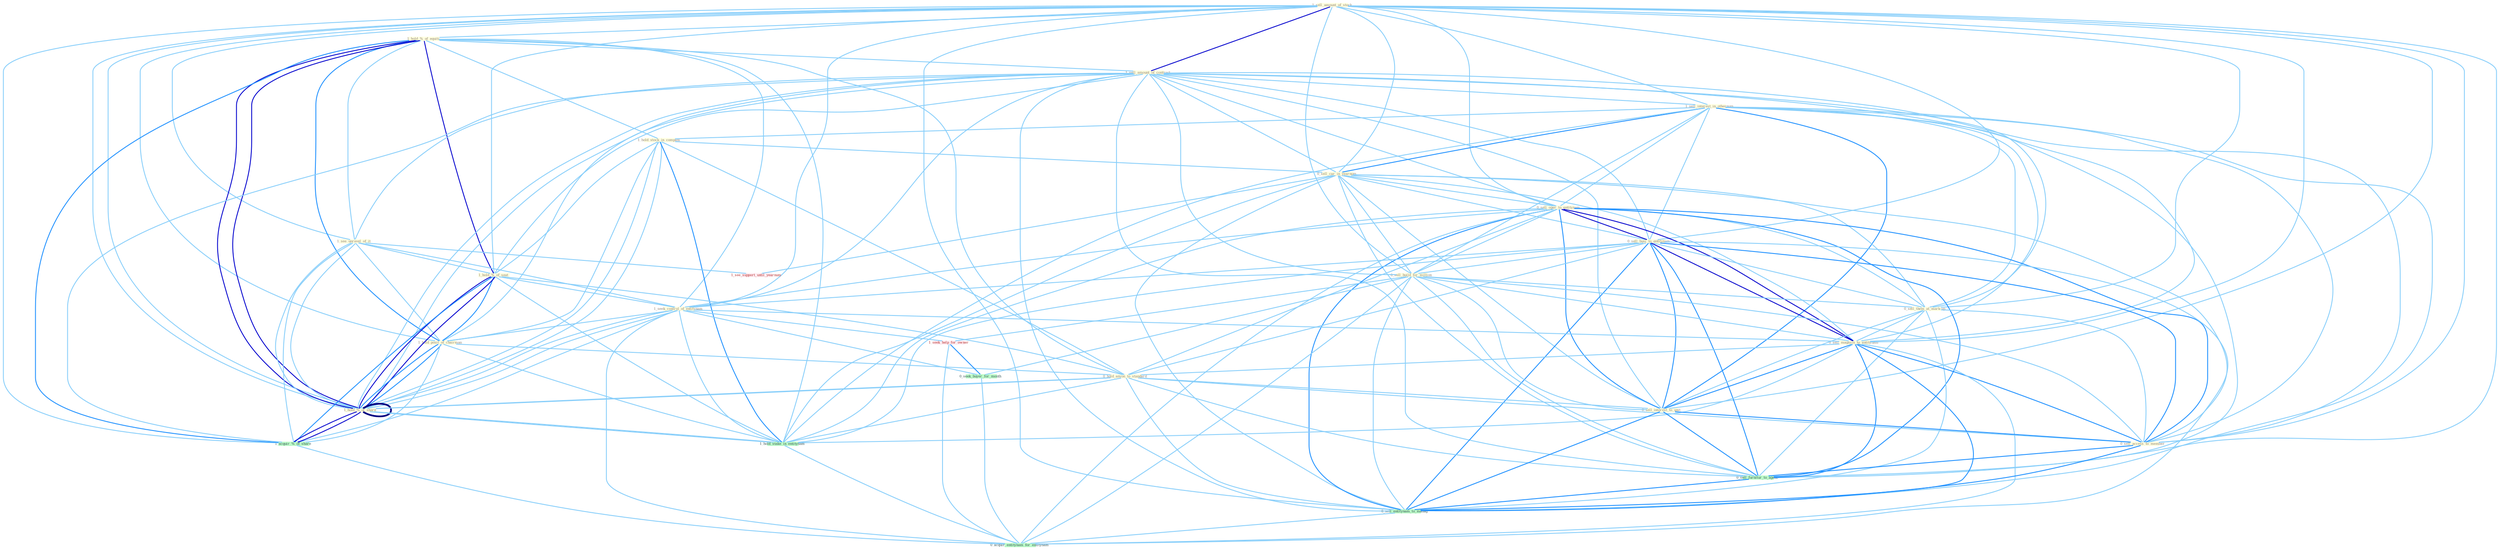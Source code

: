 Graph G{ 
    node
    [shape=polygon,style=filled,width=.5,height=.06,color="#BDFCC9",fixedsize=true,fontsize=4,
    fontcolor="#2f4f4f"];
    {node
    [color="#ffffe0", fontcolor="#8b7d6b"] "1_sell_amount_of_stock " "1_hold_%_of_equiti " "1_sell_amount_of_contract " "1_sell_interest_in_othernum " "1_hold_stock_in_compani " "0_sell_car_in_yearnum " "0_sell_oper_to_entitynam " "0_sell_busi_to_entitynam " "1_see_unravel_of_it " "0_sell_build_for_million " "0_sell_them_at_mark-up " "1_hold_%_of_seat " "1_seek_control_of_entitynam " "1_hold_posit_of_chairman " "1_hold_%_of_share " "0_sell_magazin_to_entitynam " "0_hold_anyon_to_standard " "0_sell_interest_to_unit " "0_sell_access_to_member "}
{node [color="#fff0f5", fontcolor="#b22222"] "1_seek_help_for_owner " "1_see_support_until_yearnum "}
edge [color="#B0E2FF"];

	"1_sell_amount_of_stock " -- "1_hold_%_of_equiti " [w="1", color="#87cefa" ];
	"1_sell_amount_of_stock " -- "1_sell_amount_of_contract " [w="3", color="#0000cd" , len=0.6];
	"1_sell_amount_of_stock " -- "1_sell_interest_in_othernum " [w="1", color="#87cefa" ];
	"1_sell_amount_of_stock " -- "0_sell_car_in_yearnum " [w="1", color="#87cefa" ];
	"1_sell_amount_of_stock " -- "0_sell_oper_to_entitynam " [w="1", color="#87cefa" ];
	"1_sell_amount_of_stock " -- "0_sell_busi_to_entitynam " [w="1", color="#87cefa" ];
	"1_sell_amount_of_stock " -- "1_see_unravel_of_it " [w="1", color="#87cefa" ];
	"1_sell_amount_of_stock " -- "0_sell_build_for_million " [w="1", color="#87cefa" ];
	"1_sell_amount_of_stock " -- "0_sell_them_at_mark-up " [w="1", color="#87cefa" ];
	"1_sell_amount_of_stock " -- "1_hold_%_of_seat " [w="1", color="#87cefa" ];
	"1_sell_amount_of_stock " -- "1_seek_control_of_entitynam " [w="1", color="#87cefa" ];
	"1_sell_amount_of_stock " -- "1_hold_posit_of_chairman " [w="1", color="#87cefa" ];
	"1_sell_amount_of_stock " -- "1_hold_%_of_share " [w="1", color="#87cefa" ];
	"1_sell_amount_of_stock " -- "0_sell_magazin_to_entitynam " [w="1", color="#87cefa" ];
	"1_sell_amount_of_stock " -- "0_sell_interest_to_unit " [w="1", color="#87cefa" ];
	"1_sell_amount_of_stock " -- "0_sell_access_to_member " [w="1", color="#87cefa" ];
	"1_sell_amount_of_stock " -- "1_hold_%_of_share " [w="1", color="#87cefa" ];
	"1_sell_amount_of_stock " -- "1_acquir_%_of_share " [w="1", color="#87cefa" ];
	"1_sell_amount_of_stock " -- "0_sell_furnitur_to_agenc " [w="1", color="#87cefa" ];
	"1_sell_amount_of_stock " -- "0_sell_entitynam_to_manag " [w="1", color="#87cefa" ];
	"1_hold_%_of_equiti " -- "1_sell_amount_of_contract " [w="1", color="#87cefa" ];
	"1_hold_%_of_equiti " -- "1_hold_stock_in_compani " [w="1", color="#87cefa" ];
	"1_hold_%_of_equiti " -- "1_see_unravel_of_it " [w="1", color="#87cefa" ];
	"1_hold_%_of_equiti " -- "1_hold_%_of_seat " [w="3", color="#0000cd" , len=0.6];
	"1_hold_%_of_equiti " -- "1_seek_control_of_entitynam " [w="1", color="#87cefa" ];
	"1_hold_%_of_equiti " -- "1_hold_posit_of_chairman " [w="2", color="#1e90ff" , len=0.8];
	"1_hold_%_of_equiti " -- "1_hold_%_of_share " [w="3", color="#0000cd" , len=0.6];
	"1_hold_%_of_equiti " -- "0_hold_anyon_to_standard " [w="1", color="#87cefa" ];
	"1_hold_%_of_equiti " -- "1_hold_%_of_share " [w="3", color="#0000cd" , len=0.6];
	"1_hold_%_of_equiti " -- "1_hold_stake_in_entitynam " [w="1", color="#87cefa" ];
	"1_hold_%_of_equiti " -- "1_acquir_%_of_share " [w="2", color="#1e90ff" , len=0.8];
	"1_sell_amount_of_contract " -- "1_sell_interest_in_othernum " [w="1", color="#87cefa" ];
	"1_sell_amount_of_contract " -- "0_sell_car_in_yearnum " [w="1", color="#87cefa" ];
	"1_sell_amount_of_contract " -- "0_sell_oper_to_entitynam " [w="1", color="#87cefa" ];
	"1_sell_amount_of_contract " -- "0_sell_busi_to_entitynam " [w="1", color="#87cefa" ];
	"1_sell_amount_of_contract " -- "1_see_unravel_of_it " [w="1", color="#87cefa" ];
	"1_sell_amount_of_contract " -- "0_sell_build_for_million " [w="1", color="#87cefa" ];
	"1_sell_amount_of_contract " -- "0_sell_them_at_mark-up " [w="1", color="#87cefa" ];
	"1_sell_amount_of_contract " -- "1_hold_%_of_seat " [w="1", color="#87cefa" ];
	"1_sell_amount_of_contract " -- "1_seek_control_of_entitynam " [w="1", color="#87cefa" ];
	"1_sell_amount_of_contract " -- "1_hold_posit_of_chairman " [w="1", color="#87cefa" ];
	"1_sell_amount_of_contract " -- "1_hold_%_of_share " [w="1", color="#87cefa" ];
	"1_sell_amount_of_contract " -- "0_sell_magazin_to_entitynam " [w="1", color="#87cefa" ];
	"1_sell_amount_of_contract " -- "0_sell_interest_to_unit " [w="1", color="#87cefa" ];
	"1_sell_amount_of_contract " -- "0_sell_access_to_member " [w="1", color="#87cefa" ];
	"1_sell_amount_of_contract " -- "1_hold_%_of_share " [w="1", color="#87cefa" ];
	"1_sell_amount_of_contract " -- "1_acquir_%_of_share " [w="1", color="#87cefa" ];
	"1_sell_amount_of_contract " -- "0_sell_furnitur_to_agenc " [w="1", color="#87cefa" ];
	"1_sell_amount_of_contract " -- "0_sell_entitynam_to_manag " [w="1", color="#87cefa" ];
	"1_sell_interest_in_othernum " -- "1_hold_stock_in_compani " [w="1", color="#87cefa" ];
	"1_sell_interest_in_othernum " -- "0_sell_car_in_yearnum " [w="2", color="#1e90ff" , len=0.8];
	"1_sell_interest_in_othernum " -- "0_sell_oper_to_entitynam " [w="1", color="#87cefa" ];
	"1_sell_interest_in_othernum " -- "0_sell_busi_to_entitynam " [w="1", color="#87cefa" ];
	"1_sell_interest_in_othernum " -- "0_sell_build_for_million " [w="1", color="#87cefa" ];
	"1_sell_interest_in_othernum " -- "0_sell_them_at_mark-up " [w="1", color="#87cefa" ];
	"1_sell_interest_in_othernum " -- "0_sell_magazin_to_entitynam " [w="1", color="#87cefa" ];
	"1_sell_interest_in_othernum " -- "0_sell_interest_to_unit " [w="2", color="#1e90ff" , len=0.8];
	"1_sell_interest_in_othernum " -- "0_sell_access_to_member " [w="1", color="#87cefa" ];
	"1_sell_interest_in_othernum " -- "1_hold_stake_in_entitynam " [w="1", color="#87cefa" ];
	"1_sell_interest_in_othernum " -- "0_sell_furnitur_to_agenc " [w="1", color="#87cefa" ];
	"1_sell_interest_in_othernum " -- "0_sell_entitynam_to_manag " [w="1", color="#87cefa" ];
	"1_hold_stock_in_compani " -- "0_sell_car_in_yearnum " [w="1", color="#87cefa" ];
	"1_hold_stock_in_compani " -- "1_hold_%_of_seat " [w="1", color="#87cefa" ];
	"1_hold_stock_in_compani " -- "1_hold_posit_of_chairman " [w="1", color="#87cefa" ];
	"1_hold_stock_in_compani " -- "1_hold_%_of_share " [w="1", color="#87cefa" ];
	"1_hold_stock_in_compani " -- "0_hold_anyon_to_standard " [w="1", color="#87cefa" ];
	"1_hold_stock_in_compani " -- "1_hold_%_of_share " [w="1", color="#87cefa" ];
	"1_hold_stock_in_compani " -- "1_hold_stake_in_entitynam " [w="2", color="#1e90ff" , len=0.8];
	"0_sell_car_in_yearnum " -- "0_sell_oper_to_entitynam " [w="1", color="#87cefa" ];
	"0_sell_car_in_yearnum " -- "0_sell_busi_to_entitynam " [w="1", color="#87cefa" ];
	"0_sell_car_in_yearnum " -- "0_sell_build_for_million " [w="1", color="#87cefa" ];
	"0_sell_car_in_yearnum " -- "0_sell_them_at_mark-up " [w="1", color="#87cefa" ];
	"0_sell_car_in_yearnum " -- "0_sell_magazin_to_entitynam " [w="1", color="#87cefa" ];
	"0_sell_car_in_yearnum " -- "0_sell_interest_to_unit " [w="1", color="#87cefa" ];
	"0_sell_car_in_yearnum " -- "0_sell_access_to_member " [w="1", color="#87cefa" ];
	"0_sell_car_in_yearnum " -- "1_hold_stake_in_entitynam " [w="1", color="#87cefa" ];
	"0_sell_car_in_yearnum " -- "1_see_support_until_yearnum " [w="1", color="#87cefa" ];
	"0_sell_car_in_yearnum " -- "0_sell_furnitur_to_agenc " [w="1", color="#87cefa" ];
	"0_sell_car_in_yearnum " -- "0_sell_entitynam_to_manag " [w="1", color="#87cefa" ];
	"0_sell_oper_to_entitynam " -- "0_sell_busi_to_entitynam " [w="3", color="#0000cd" , len=0.6];
	"0_sell_oper_to_entitynam " -- "0_sell_build_for_million " [w="1", color="#87cefa" ];
	"0_sell_oper_to_entitynam " -- "0_sell_them_at_mark-up " [w="1", color="#87cefa" ];
	"0_sell_oper_to_entitynam " -- "1_seek_control_of_entitynam " [w="1", color="#87cefa" ];
	"0_sell_oper_to_entitynam " -- "0_sell_magazin_to_entitynam " [w="3", color="#0000cd" , len=0.6];
	"0_sell_oper_to_entitynam " -- "0_hold_anyon_to_standard " [w="1", color="#87cefa" ];
	"0_sell_oper_to_entitynam " -- "0_sell_interest_to_unit " [w="2", color="#1e90ff" , len=0.8];
	"0_sell_oper_to_entitynam " -- "0_sell_access_to_member " [w="2", color="#1e90ff" , len=0.8];
	"0_sell_oper_to_entitynam " -- "1_hold_stake_in_entitynam " [w="1", color="#87cefa" ];
	"0_sell_oper_to_entitynam " -- "0_sell_furnitur_to_agenc " [w="2", color="#1e90ff" , len=0.8];
	"0_sell_oper_to_entitynam " -- "0_sell_entitynam_to_manag " [w="2", color="#1e90ff" , len=0.8];
	"0_sell_oper_to_entitynam " -- "0_acquir_entitynam_for_entitynam " [w="1", color="#87cefa" ];
	"0_sell_busi_to_entitynam " -- "0_sell_build_for_million " [w="1", color="#87cefa" ];
	"0_sell_busi_to_entitynam " -- "0_sell_them_at_mark-up " [w="1", color="#87cefa" ];
	"0_sell_busi_to_entitynam " -- "1_seek_control_of_entitynam " [w="1", color="#87cefa" ];
	"0_sell_busi_to_entitynam " -- "0_sell_magazin_to_entitynam " [w="3", color="#0000cd" , len=0.6];
	"0_sell_busi_to_entitynam " -- "0_hold_anyon_to_standard " [w="1", color="#87cefa" ];
	"0_sell_busi_to_entitynam " -- "0_sell_interest_to_unit " [w="2", color="#1e90ff" , len=0.8];
	"0_sell_busi_to_entitynam " -- "0_sell_access_to_member " [w="2", color="#1e90ff" , len=0.8];
	"0_sell_busi_to_entitynam " -- "1_hold_stake_in_entitynam " [w="1", color="#87cefa" ];
	"0_sell_busi_to_entitynam " -- "0_sell_furnitur_to_agenc " [w="2", color="#1e90ff" , len=0.8];
	"0_sell_busi_to_entitynam " -- "0_sell_entitynam_to_manag " [w="2", color="#1e90ff" , len=0.8];
	"0_sell_busi_to_entitynam " -- "0_acquir_entitynam_for_entitynam " [w="1", color="#87cefa" ];
	"1_see_unravel_of_it " -- "1_hold_%_of_seat " [w="1", color="#87cefa" ];
	"1_see_unravel_of_it " -- "1_seek_control_of_entitynam " [w="1", color="#87cefa" ];
	"1_see_unravel_of_it " -- "1_hold_posit_of_chairman " [w="1", color="#87cefa" ];
	"1_see_unravel_of_it " -- "1_hold_%_of_share " [w="1", color="#87cefa" ];
	"1_see_unravel_of_it " -- "1_hold_%_of_share " [w="1", color="#87cefa" ];
	"1_see_unravel_of_it " -- "1_acquir_%_of_share " [w="1", color="#87cefa" ];
	"1_see_unravel_of_it " -- "1_see_support_until_yearnum " [w="1", color="#87cefa" ];
	"0_sell_build_for_million " -- "0_sell_them_at_mark-up " [w="1", color="#87cefa" ];
	"0_sell_build_for_million " -- "0_sell_magazin_to_entitynam " [w="1", color="#87cefa" ];
	"0_sell_build_for_million " -- "0_sell_interest_to_unit " [w="1", color="#87cefa" ];
	"0_sell_build_for_million " -- "0_sell_access_to_member " [w="1", color="#87cefa" ];
	"0_sell_build_for_million " -- "1_seek_help_for_owner " [w="1", color="#87cefa" ];
	"0_sell_build_for_million " -- "0_seek_buyer_for_month " [w="1", color="#87cefa" ];
	"0_sell_build_for_million " -- "0_sell_furnitur_to_agenc " [w="1", color="#87cefa" ];
	"0_sell_build_for_million " -- "0_sell_entitynam_to_manag " [w="1", color="#87cefa" ];
	"0_sell_build_for_million " -- "0_acquir_entitynam_for_entitynam " [w="1", color="#87cefa" ];
	"0_sell_them_at_mark-up " -- "0_sell_magazin_to_entitynam " [w="1", color="#87cefa" ];
	"0_sell_them_at_mark-up " -- "0_sell_interest_to_unit " [w="1", color="#87cefa" ];
	"0_sell_them_at_mark-up " -- "0_sell_access_to_member " [w="1", color="#87cefa" ];
	"0_sell_them_at_mark-up " -- "0_sell_furnitur_to_agenc " [w="1", color="#87cefa" ];
	"0_sell_them_at_mark-up " -- "0_sell_entitynam_to_manag " [w="1", color="#87cefa" ];
	"1_hold_%_of_seat " -- "1_seek_control_of_entitynam " [w="1", color="#87cefa" ];
	"1_hold_%_of_seat " -- "1_hold_posit_of_chairman " [w="2", color="#1e90ff" , len=0.8];
	"1_hold_%_of_seat " -- "1_hold_%_of_share " [w="3", color="#0000cd" , len=0.6];
	"1_hold_%_of_seat " -- "0_hold_anyon_to_standard " [w="1", color="#87cefa" ];
	"1_hold_%_of_seat " -- "1_hold_%_of_share " [w="3", color="#0000cd" , len=0.6];
	"1_hold_%_of_seat " -- "1_hold_stake_in_entitynam " [w="1", color="#87cefa" ];
	"1_hold_%_of_seat " -- "1_acquir_%_of_share " [w="2", color="#1e90ff" , len=0.8];
	"1_seek_control_of_entitynam " -- "1_hold_posit_of_chairman " [w="1", color="#87cefa" ];
	"1_seek_control_of_entitynam " -- "1_hold_%_of_share " [w="1", color="#87cefa" ];
	"1_seek_control_of_entitynam " -- "0_sell_magazin_to_entitynam " [w="1", color="#87cefa" ];
	"1_seek_control_of_entitynam " -- "1_hold_%_of_share " [w="1", color="#87cefa" ];
	"1_seek_control_of_entitynam " -- "1_hold_stake_in_entitynam " [w="1", color="#87cefa" ];
	"1_seek_control_of_entitynam " -- "1_seek_help_for_owner " [w="1", color="#87cefa" ];
	"1_seek_control_of_entitynam " -- "0_seek_buyer_for_month " [w="1", color="#87cefa" ];
	"1_seek_control_of_entitynam " -- "1_acquir_%_of_share " [w="1", color="#87cefa" ];
	"1_seek_control_of_entitynam " -- "0_acquir_entitynam_for_entitynam " [w="1", color="#87cefa" ];
	"1_hold_posit_of_chairman " -- "1_hold_%_of_share " [w="2", color="#1e90ff" , len=0.8];
	"1_hold_posit_of_chairman " -- "0_hold_anyon_to_standard " [w="1", color="#87cefa" ];
	"1_hold_posit_of_chairman " -- "1_hold_%_of_share " [w="2", color="#1e90ff" , len=0.8];
	"1_hold_posit_of_chairman " -- "1_hold_stake_in_entitynam " [w="1", color="#87cefa" ];
	"1_hold_posit_of_chairman " -- "1_acquir_%_of_share " [w="1", color="#87cefa" ];
	"1_hold_%_of_share " -- "0_hold_anyon_to_standard " [w="1", color="#87cefa" ];
	"1_hold_%_of_share " -- "1_hold_%_of_share " [w="4", style=bold, color="#000080", len=0.4];
	"1_hold_%_of_share " -- "1_hold_stake_in_entitynam " [w="1", color="#87cefa" ];
	"1_hold_%_of_share " -- "1_acquir_%_of_share " [w="3", color="#0000cd" , len=0.6];
	"0_sell_magazin_to_entitynam " -- "0_hold_anyon_to_standard " [w="1", color="#87cefa" ];
	"0_sell_magazin_to_entitynam " -- "0_sell_interest_to_unit " [w="2", color="#1e90ff" , len=0.8];
	"0_sell_magazin_to_entitynam " -- "0_sell_access_to_member " [w="2", color="#1e90ff" , len=0.8];
	"0_sell_magazin_to_entitynam " -- "1_hold_stake_in_entitynam " [w="1", color="#87cefa" ];
	"0_sell_magazin_to_entitynam " -- "0_sell_furnitur_to_agenc " [w="2", color="#1e90ff" , len=0.8];
	"0_sell_magazin_to_entitynam " -- "0_sell_entitynam_to_manag " [w="2", color="#1e90ff" , len=0.8];
	"0_sell_magazin_to_entitynam " -- "0_acquir_entitynam_for_entitynam " [w="1", color="#87cefa" ];
	"0_hold_anyon_to_standard " -- "0_sell_interest_to_unit " [w="1", color="#87cefa" ];
	"0_hold_anyon_to_standard " -- "0_sell_access_to_member " [w="1", color="#87cefa" ];
	"0_hold_anyon_to_standard " -- "1_hold_%_of_share " [w="1", color="#87cefa" ];
	"0_hold_anyon_to_standard " -- "1_hold_stake_in_entitynam " [w="1", color="#87cefa" ];
	"0_hold_anyon_to_standard " -- "0_sell_furnitur_to_agenc " [w="1", color="#87cefa" ];
	"0_hold_anyon_to_standard " -- "0_sell_entitynam_to_manag " [w="1", color="#87cefa" ];
	"0_sell_interest_to_unit " -- "0_sell_access_to_member " [w="2", color="#1e90ff" , len=0.8];
	"0_sell_interest_to_unit " -- "0_sell_furnitur_to_agenc " [w="2", color="#1e90ff" , len=0.8];
	"0_sell_interest_to_unit " -- "0_sell_entitynam_to_manag " [w="2", color="#1e90ff" , len=0.8];
	"0_sell_access_to_member " -- "0_sell_furnitur_to_agenc " [w="2", color="#1e90ff" , len=0.8];
	"0_sell_access_to_member " -- "0_sell_entitynam_to_manag " [w="2", color="#1e90ff" , len=0.8];
	"1_hold_%_of_share " -- "1_hold_stake_in_entitynam " [w="1", color="#87cefa" ];
	"1_hold_%_of_share " -- "1_acquir_%_of_share " [w="3", color="#0000cd" , len=0.6];
	"1_hold_stake_in_entitynam " -- "0_acquir_entitynam_for_entitynam " [w="1", color="#87cefa" ];
	"1_seek_help_for_owner " -- "0_seek_buyer_for_month " [w="2", color="#1e90ff" , len=0.8];
	"1_seek_help_for_owner " -- "0_acquir_entitynam_for_entitynam " [w="1", color="#87cefa" ];
	"0_seek_buyer_for_month " -- "0_acquir_entitynam_for_entitynam " [w="1", color="#87cefa" ];
	"1_acquir_%_of_share " -- "0_acquir_entitynam_for_entitynam " [w="1", color="#87cefa" ];
	"0_sell_furnitur_to_agenc " -- "0_sell_entitynam_to_manag " [w="2", color="#1e90ff" , len=0.8];
	"0_sell_entitynam_to_manag " -- "0_acquir_entitynam_for_entitynam " [w="1", color="#87cefa" ];
}